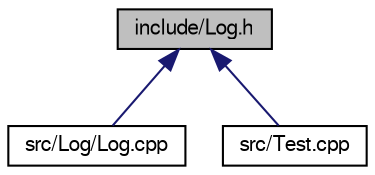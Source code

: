 digraph G
{
  edge [fontname="FreeSans",fontsize="10",labelfontname="FreeSans",labelfontsize="10"];
  node [fontname="FreeSans",fontsize="10",shape=record];
  Node1 [label="include/Log.h",height=0.2,width=0.4,color="black", fillcolor="grey75", style="filled" fontcolor="black"];
  Node1 -> Node2 [dir=back,color="midnightblue",fontsize="10",style="solid"];
  Node2 [label="src/Log/Log.cpp",height=0.2,width=0.4,color="black", fillcolor="white", style="filled",URL="$Log_8cpp.html"];
  Node1 -> Node3 [dir=back,color="midnightblue",fontsize="10",style="solid"];
  Node3 [label="src/Test.cpp",height=0.2,width=0.4,color="black", fillcolor="white", style="filled",URL="$Test_8cpp.html"];
}
